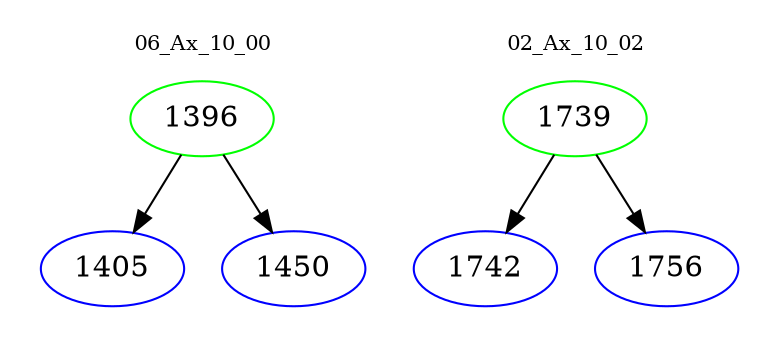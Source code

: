 digraph{
subgraph cluster_0 {
color = white
label = "06_Ax_10_00";
fontsize=10;
T0_1396 [label="1396", color="green"]
T0_1396 -> T0_1405 [color="black"]
T0_1405 [label="1405", color="blue"]
T0_1396 -> T0_1450 [color="black"]
T0_1450 [label="1450", color="blue"]
}
subgraph cluster_1 {
color = white
label = "02_Ax_10_02";
fontsize=10;
T1_1739 [label="1739", color="green"]
T1_1739 -> T1_1742 [color="black"]
T1_1742 [label="1742", color="blue"]
T1_1739 -> T1_1756 [color="black"]
T1_1756 [label="1756", color="blue"]
}
}
